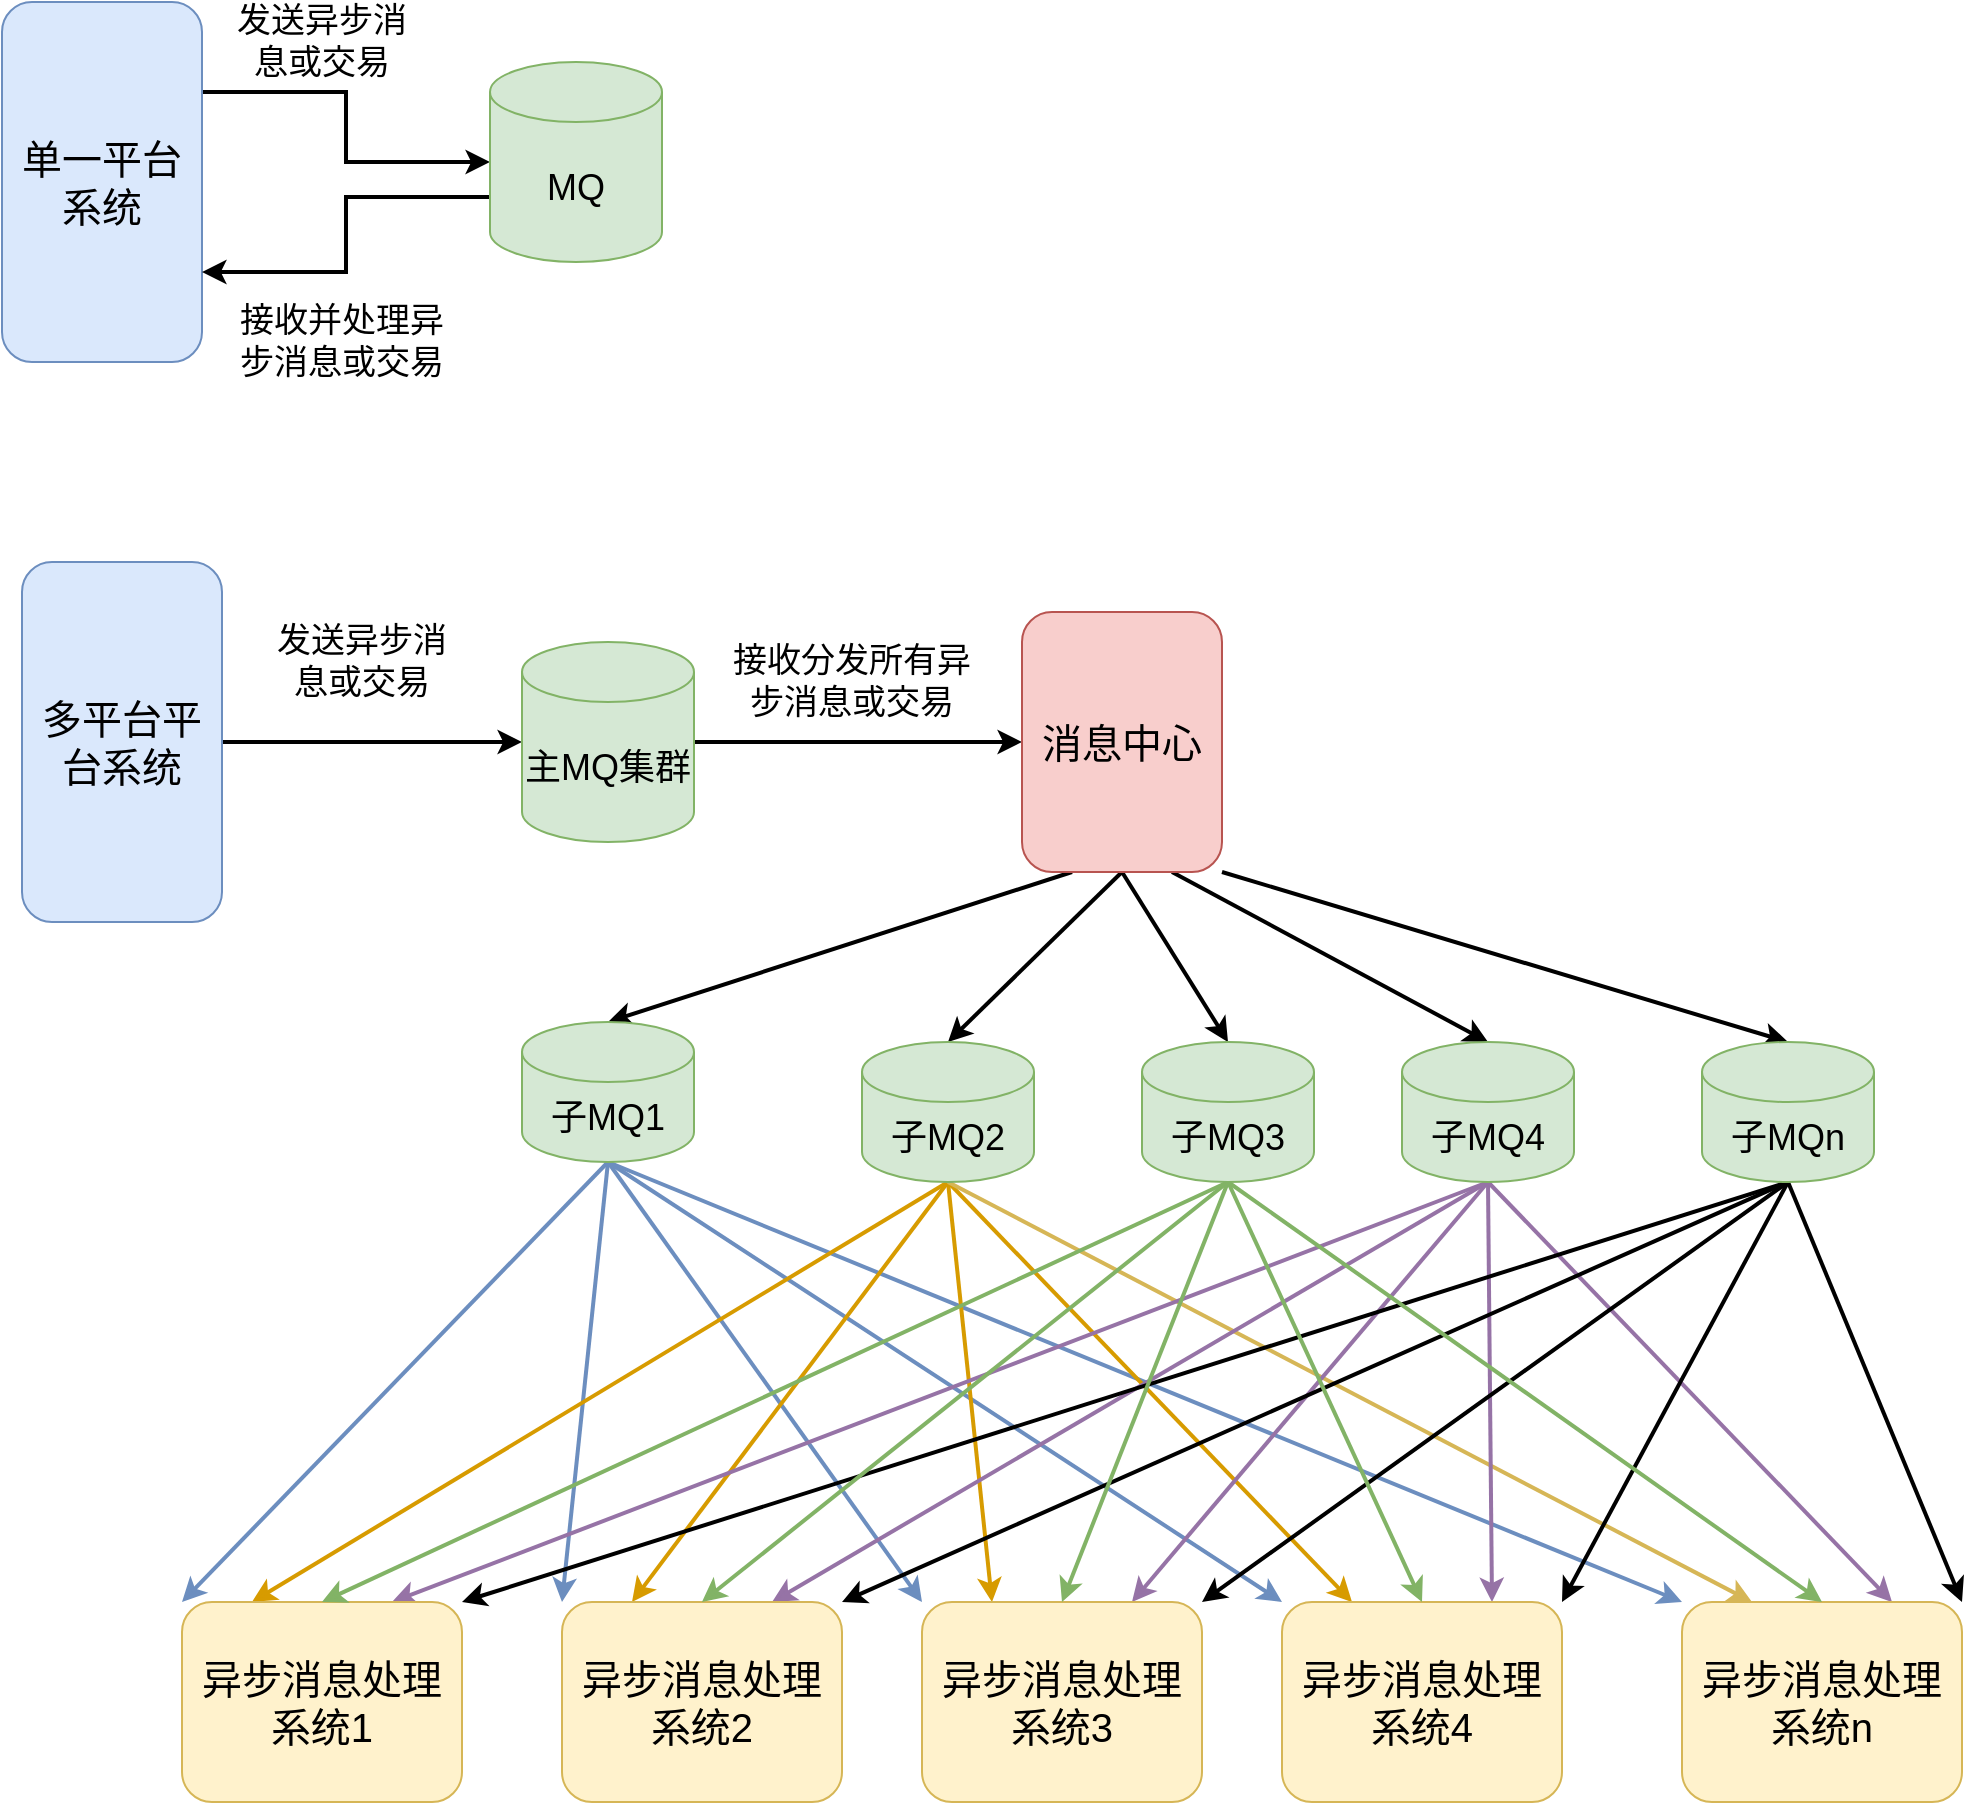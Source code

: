 <mxfile version="14.5.1" type="device"><diagram id="awVtYw2a6HNPYss1r_hm" name="第 1 页"><mxGraphModel dx="1463" dy="846" grid="1" gridSize="10" guides="1" tooltips="1" connect="1" arrows="1" fold="1" page="1" pageScale="1" pageWidth="827" pageHeight="1169" math="0" shadow="0"><root><mxCell id="0"/><mxCell id="1" parent="0"/><mxCell id="G4iADLVjGIA5cPty8D4K-4" style="edgeStyle=orthogonalEdgeStyle;rounded=0;orthogonalLoop=1;jettySize=auto;html=1;exitX=1;exitY=0.25;exitDx=0;exitDy=0;entryX=0;entryY=0.5;entryDx=0;entryDy=0;entryPerimeter=0;strokeWidth=2;" edge="1" parent="1" source="G4iADLVjGIA5cPty8D4K-2" target="G4iADLVjGIA5cPty8D4K-3"><mxGeometry relative="1" as="geometry"/></mxCell><mxCell id="G4iADLVjGIA5cPty8D4K-2" value="单一平台系统" style="rounded=1;whiteSpace=wrap;html=1;fillColor=#dae8fc;strokeColor=#6c8ebf;fontSize=20;" vertex="1" parent="1"><mxGeometry x="120" y="110" width="100" height="180" as="geometry"/></mxCell><mxCell id="G4iADLVjGIA5cPty8D4K-8" style="edgeStyle=orthogonalEdgeStyle;rounded=0;orthogonalLoop=1;jettySize=auto;html=1;exitX=0;exitY=0;exitDx=0;exitDy=67.5;exitPerimeter=0;entryX=1;entryY=0.75;entryDx=0;entryDy=0;strokeWidth=2;" edge="1" parent="1" source="G4iADLVjGIA5cPty8D4K-3" target="G4iADLVjGIA5cPty8D4K-2"><mxGeometry relative="1" as="geometry"/></mxCell><mxCell id="G4iADLVjGIA5cPty8D4K-3" value="MQ" style="shape=cylinder3;whiteSpace=wrap;html=1;boundedLbl=1;backgroundOutline=1;size=15;fillColor=#d5e8d4;strokeColor=#82b366;fontSize=18;" vertex="1" parent="1"><mxGeometry x="364" y="140" width="86" height="100" as="geometry"/></mxCell><mxCell id="G4iADLVjGIA5cPty8D4K-9" value="发送异步消息或交易" style="text;html=1;strokeColor=none;fillColor=none;align=center;verticalAlign=middle;whiteSpace=wrap;rounded=0;fontSize=17;" vertex="1" parent="1"><mxGeometry x="230" y="110" width="100" height="40" as="geometry"/></mxCell><mxCell id="G4iADLVjGIA5cPty8D4K-10" value="接收并处理异步消息或交易" style="text;html=1;strokeColor=none;fillColor=none;align=center;verticalAlign=middle;whiteSpace=wrap;rounded=0;fontSize=17;" vertex="1" parent="1"><mxGeometry x="230" y="260" width="120" height="40" as="geometry"/></mxCell><mxCell id="G4iADLVjGIA5cPty8D4K-14" style="edgeStyle=orthogonalEdgeStyle;rounded=0;orthogonalLoop=1;jettySize=auto;html=1;exitX=1;exitY=0.5;exitDx=0;exitDy=0;entryX=0;entryY=0.5;entryDx=0;entryDy=0;entryPerimeter=0;strokeWidth=2;fontSize=18;" edge="1" parent="1" source="G4iADLVjGIA5cPty8D4K-11" target="G4iADLVjGIA5cPty8D4K-12"><mxGeometry relative="1" as="geometry"/></mxCell><mxCell id="G4iADLVjGIA5cPty8D4K-11" value="多平台平台系统" style="rounded=1;whiteSpace=wrap;html=1;fillColor=#dae8fc;strokeColor=#6c8ebf;fontSize=20;" vertex="1" parent="1"><mxGeometry x="130" y="390" width="100" height="180" as="geometry"/></mxCell><mxCell id="G4iADLVjGIA5cPty8D4K-16" style="edgeStyle=orthogonalEdgeStyle;rounded=0;orthogonalLoop=1;jettySize=auto;html=1;exitX=1;exitY=0.5;exitDx=0;exitDy=0;exitPerimeter=0;strokeWidth=2;fontSize=18;entryX=0;entryY=0.5;entryDx=0;entryDy=0;" edge="1" parent="1" source="G4iADLVjGIA5cPty8D4K-12" target="G4iADLVjGIA5cPty8D4K-17"><mxGeometry relative="1" as="geometry"><mxPoint x="570" y="480" as="targetPoint"/></mxGeometry></mxCell><mxCell id="G4iADLVjGIA5cPty8D4K-12" value="主MQ集群" style="shape=cylinder3;whiteSpace=wrap;html=1;boundedLbl=1;backgroundOutline=1;size=15;fillColor=#d5e8d4;strokeColor=#82b366;fontSize=18;" vertex="1" parent="1"><mxGeometry x="380" y="430" width="86" height="100" as="geometry"/></mxCell><mxCell id="G4iADLVjGIA5cPty8D4K-15" value="发送异步消息或交易" style="text;html=1;strokeColor=none;fillColor=none;align=center;verticalAlign=middle;whiteSpace=wrap;rounded=0;fontSize=17;" vertex="1" parent="1"><mxGeometry x="250" y="420" width="100" height="40" as="geometry"/></mxCell><mxCell id="G4iADLVjGIA5cPty8D4K-20" style="rounded=0;orthogonalLoop=1;jettySize=auto;html=1;exitX=0.25;exitY=1;exitDx=0;exitDy=0;entryX=0.5;entryY=0;entryDx=0;entryDy=0;entryPerimeter=0;strokeWidth=2;fontSize=18;" edge="1" parent="1" source="G4iADLVjGIA5cPty8D4K-17" target="G4iADLVjGIA5cPty8D4K-19"><mxGeometry relative="1" as="geometry"/></mxCell><mxCell id="G4iADLVjGIA5cPty8D4K-24" style="edgeStyle=none;rounded=0;orthogonalLoop=1;jettySize=auto;html=1;exitX=0.5;exitY=1;exitDx=0;exitDy=0;entryX=0.5;entryY=0;entryDx=0;entryDy=0;entryPerimeter=0;strokeWidth=2;fontSize=18;" edge="1" parent="1" source="G4iADLVjGIA5cPty8D4K-17" target="G4iADLVjGIA5cPty8D4K-21"><mxGeometry relative="1" as="geometry"/></mxCell><mxCell id="G4iADLVjGIA5cPty8D4K-25" style="edgeStyle=none;rounded=0;orthogonalLoop=1;jettySize=auto;html=1;exitX=0.75;exitY=1;exitDx=0;exitDy=0;entryX=0.5;entryY=0;entryDx=0;entryDy=0;entryPerimeter=0;strokeWidth=2;fontSize=18;" edge="1" parent="1" source="G4iADLVjGIA5cPty8D4K-17" target="G4iADLVjGIA5cPty8D4K-22"><mxGeometry relative="1" as="geometry"/></mxCell><mxCell id="G4iADLVjGIA5cPty8D4K-32" style="edgeStyle=none;rounded=0;orthogonalLoop=1;jettySize=auto;html=1;exitX=1;exitY=1;exitDx=0;exitDy=0;entryX=0.5;entryY=0;entryDx=0;entryDy=0;entryPerimeter=0;strokeWidth=2;fontSize=18;" edge="1" parent="1" source="G4iADLVjGIA5cPty8D4K-17" target="G4iADLVjGIA5cPty8D4K-31"><mxGeometry relative="1" as="geometry"/></mxCell><mxCell id="G4iADLVjGIA5cPty8D4K-33" style="edgeStyle=none;rounded=0;orthogonalLoop=1;jettySize=auto;html=1;exitX=0.5;exitY=1;exitDx=0;exitDy=0;strokeWidth=2;fontSize=18;entryX=0.5;entryY=0;entryDx=0;entryDy=0;entryPerimeter=0;" edge="1" parent="1" source="G4iADLVjGIA5cPty8D4K-17" target="G4iADLVjGIA5cPty8D4K-34"><mxGeometry relative="1" as="geometry"><mxPoint x="700" y="640.0" as="targetPoint"/></mxGeometry></mxCell><mxCell id="G4iADLVjGIA5cPty8D4K-17" value="消息中心" style="rounded=1;whiteSpace=wrap;html=1;fillColor=#f8cecc;strokeColor=#b85450;fontSize=20;" vertex="1" parent="1"><mxGeometry x="630" y="415" width="100" height="130" as="geometry"/></mxCell><mxCell id="G4iADLVjGIA5cPty8D4K-18" value="接收分发所有异步消息或交易" style="text;html=1;strokeColor=none;fillColor=none;align=center;verticalAlign=middle;whiteSpace=wrap;rounded=0;fontSize=17;" vertex="1" parent="1"><mxGeometry x="480" y="430" width="130" height="40" as="geometry"/></mxCell><mxCell id="G4iADLVjGIA5cPty8D4K-36" style="edgeStyle=none;rounded=0;orthogonalLoop=1;jettySize=auto;html=1;exitX=0.5;exitY=1;exitDx=0;exitDy=0;exitPerimeter=0;entryX=0;entryY=0;entryDx=0;entryDy=0;strokeWidth=2;fontSize=18;fillColor=#dae8fc;strokeColor=#6c8ebf;" edge="1" parent="1" source="G4iADLVjGIA5cPty8D4K-19" target="G4iADLVjGIA5cPty8D4K-26"><mxGeometry relative="1" as="geometry"/></mxCell><mxCell id="G4iADLVjGIA5cPty8D4K-37" style="edgeStyle=none;rounded=0;orthogonalLoop=1;jettySize=auto;html=1;exitX=0.5;exitY=1;exitDx=0;exitDy=0;exitPerimeter=0;entryX=0;entryY=0;entryDx=0;entryDy=0;strokeWidth=2;fontSize=18;fillColor=#dae8fc;strokeColor=#6c8ebf;" edge="1" parent="1" source="G4iADLVjGIA5cPty8D4K-19" target="G4iADLVjGIA5cPty8D4K-27"><mxGeometry relative="1" as="geometry"/></mxCell><mxCell id="G4iADLVjGIA5cPty8D4K-38" style="edgeStyle=none;rounded=0;orthogonalLoop=1;jettySize=auto;html=1;exitX=0.5;exitY=1;exitDx=0;exitDy=0;exitPerimeter=0;strokeWidth=2;fontSize=18;fillColor=#dae8fc;strokeColor=#6c8ebf;entryX=0;entryY=0;entryDx=0;entryDy=0;" edge="1" parent="1" source="G4iADLVjGIA5cPty8D4K-19" target="G4iADLVjGIA5cPty8D4K-28"><mxGeometry relative="1" as="geometry"/></mxCell><mxCell id="G4iADLVjGIA5cPty8D4K-39" style="edgeStyle=none;rounded=0;orthogonalLoop=1;jettySize=auto;html=1;exitX=0.5;exitY=1;exitDx=0;exitDy=0;exitPerimeter=0;entryX=0;entryY=0;entryDx=0;entryDy=0;strokeWidth=2;fontSize=18;fillColor=#dae8fc;strokeColor=#6c8ebf;" edge="1" parent="1" source="G4iADLVjGIA5cPty8D4K-19" target="G4iADLVjGIA5cPty8D4K-29"><mxGeometry relative="1" as="geometry"/></mxCell><mxCell id="G4iADLVjGIA5cPty8D4K-40" style="edgeStyle=none;rounded=0;orthogonalLoop=1;jettySize=auto;html=1;exitX=0.5;exitY=1;exitDx=0;exitDy=0;exitPerimeter=0;entryX=0;entryY=0;entryDx=0;entryDy=0;strokeWidth=2;fontSize=18;fillColor=#dae8fc;strokeColor=#6c8ebf;" edge="1" parent="1" source="G4iADLVjGIA5cPty8D4K-19" target="G4iADLVjGIA5cPty8D4K-30"><mxGeometry relative="1" as="geometry"/></mxCell><mxCell id="G4iADLVjGIA5cPty8D4K-19" value="子MQ1" style="shape=cylinder3;whiteSpace=wrap;html=1;boundedLbl=1;backgroundOutline=1;size=15;fillColor=#d5e8d4;strokeColor=#82b366;fontSize=18;" vertex="1" parent="1"><mxGeometry x="380" y="620" width="86" height="70" as="geometry"/></mxCell><mxCell id="G4iADLVjGIA5cPty8D4K-41" style="edgeStyle=none;rounded=0;orthogonalLoop=1;jettySize=auto;html=1;exitX=0.5;exitY=1;exitDx=0;exitDy=0;exitPerimeter=0;entryX=0.25;entryY=0;entryDx=0;entryDy=0;strokeWidth=2;fontSize=18;fillColor=#ffe6cc;strokeColor=#d79b00;" edge="1" parent="1" source="G4iADLVjGIA5cPty8D4K-21" target="G4iADLVjGIA5cPty8D4K-26"><mxGeometry relative="1" as="geometry"/></mxCell><mxCell id="G4iADLVjGIA5cPty8D4K-42" style="edgeStyle=none;rounded=0;orthogonalLoop=1;jettySize=auto;html=1;exitX=0.5;exitY=1;exitDx=0;exitDy=0;exitPerimeter=0;entryX=0.25;entryY=0;entryDx=0;entryDy=0;strokeWidth=2;fontSize=18;fillColor=#ffe6cc;strokeColor=#d79b00;" edge="1" parent="1" source="G4iADLVjGIA5cPty8D4K-21" target="G4iADLVjGIA5cPty8D4K-27"><mxGeometry relative="1" as="geometry"/></mxCell><mxCell id="G4iADLVjGIA5cPty8D4K-43" style="edgeStyle=none;rounded=0;orthogonalLoop=1;jettySize=auto;html=1;exitX=0.5;exitY=1;exitDx=0;exitDy=0;exitPerimeter=0;entryX=0.25;entryY=0;entryDx=0;entryDy=0;strokeWidth=2;fontSize=18;fillColor=#ffe6cc;strokeColor=#d79b00;" edge="1" parent="1" source="G4iADLVjGIA5cPty8D4K-21" target="G4iADLVjGIA5cPty8D4K-28"><mxGeometry relative="1" as="geometry"/></mxCell><mxCell id="G4iADLVjGIA5cPty8D4K-44" style="edgeStyle=none;rounded=0;orthogonalLoop=1;jettySize=auto;html=1;exitX=0.5;exitY=1;exitDx=0;exitDy=0;exitPerimeter=0;entryX=0.25;entryY=0;entryDx=0;entryDy=0;strokeWidth=2;fontSize=18;fillColor=#ffe6cc;strokeColor=#d79b00;" edge="1" parent="1" source="G4iADLVjGIA5cPty8D4K-21" target="G4iADLVjGIA5cPty8D4K-29"><mxGeometry relative="1" as="geometry"/></mxCell><mxCell id="G4iADLVjGIA5cPty8D4K-45" style="edgeStyle=none;rounded=0;orthogonalLoop=1;jettySize=auto;html=1;exitX=0.5;exitY=1;exitDx=0;exitDy=0;exitPerimeter=0;entryX=0.25;entryY=0;entryDx=0;entryDy=0;strokeWidth=2;fontSize=18;fillColor=#fff2cc;strokeColor=#d6b656;" edge="1" parent="1" source="G4iADLVjGIA5cPty8D4K-21" target="G4iADLVjGIA5cPty8D4K-30"><mxGeometry relative="1" as="geometry"/></mxCell><mxCell id="G4iADLVjGIA5cPty8D4K-21" value="子MQ2" style="shape=cylinder3;whiteSpace=wrap;html=1;boundedLbl=1;backgroundOutline=1;size=15;fillColor=#d5e8d4;strokeColor=#82b366;fontSize=18;" vertex="1" parent="1"><mxGeometry x="550" y="630" width="86" height="70" as="geometry"/></mxCell><mxCell id="G4iADLVjGIA5cPty8D4K-51" style="edgeStyle=none;rounded=0;orthogonalLoop=1;jettySize=auto;html=1;exitX=0.5;exitY=1;exitDx=0;exitDy=0;exitPerimeter=0;entryX=0.75;entryY=0;entryDx=0;entryDy=0;strokeWidth=2;fontSize=18;fillColor=#e1d5e7;strokeColor=#9673a6;" edge="1" parent="1" source="G4iADLVjGIA5cPty8D4K-22" target="G4iADLVjGIA5cPty8D4K-26"><mxGeometry relative="1" as="geometry"/></mxCell><mxCell id="G4iADLVjGIA5cPty8D4K-52" style="edgeStyle=none;rounded=0;orthogonalLoop=1;jettySize=auto;html=1;exitX=0.5;exitY=1;exitDx=0;exitDy=0;exitPerimeter=0;entryX=0.75;entryY=0;entryDx=0;entryDy=0;strokeWidth=2;fontSize=18;fillColor=#e1d5e7;strokeColor=#9673a6;" edge="1" parent="1" source="G4iADLVjGIA5cPty8D4K-22" target="G4iADLVjGIA5cPty8D4K-27"><mxGeometry relative="1" as="geometry"/></mxCell><mxCell id="G4iADLVjGIA5cPty8D4K-53" style="edgeStyle=none;rounded=0;orthogonalLoop=1;jettySize=auto;html=1;exitX=0.5;exitY=1;exitDx=0;exitDy=0;exitPerimeter=0;entryX=0.75;entryY=0;entryDx=0;entryDy=0;strokeWidth=2;fontSize=18;fillColor=#e1d5e7;strokeColor=#9673a6;" edge="1" parent="1" source="G4iADLVjGIA5cPty8D4K-22" target="G4iADLVjGIA5cPty8D4K-28"><mxGeometry relative="1" as="geometry"/></mxCell><mxCell id="G4iADLVjGIA5cPty8D4K-54" style="edgeStyle=none;rounded=0;orthogonalLoop=1;jettySize=auto;html=1;exitX=0.5;exitY=1;exitDx=0;exitDy=0;exitPerimeter=0;entryX=0.75;entryY=0;entryDx=0;entryDy=0;strokeWidth=2;fontSize=18;fillColor=#e1d5e7;strokeColor=#9673a6;" edge="1" parent="1" source="G4iADLVjGIA5cPty8D4K-22" target="G4iADLVjGIA5cPty8D4K-29"><mxGeometry relative="1" as="geometry"/></mxCell><mxCell id="G4iADLVjGIA5cPty8D4K-55" style="edgeStyle=none;rounded=0;orthogonalLoop=1;jettySize=auto;html=1;exitX=0.5;exitY=1;exitDx=0;exitDy=0;exitPerimeter=0;entryX=0.75;entryY=0;entryDx=0;entryDy=0;strokeWidth=2;fontSize=18;fillColor=#e1d5e7;strokeColor=#9673a6;" edge="1" parent="1" source="G4iADLVjGIA5cPty8D4K-22" target="G4iADLVjGIA5cPty8D4K-30"><mxGeometry relative="1" as="geometry"/></mxCell><mxCell id="G4iADLVjGIA5cPty8D4K-22" value="子MQ4" style="shape=cylinder3;whiteSpace=wrap;html=1;boundedLbl=1;backgroundOutline=1;size=15;fillColor=#d5e8d4;strokeColor=#82b366;fontSize=18;" vertex="1" parent="1"><mxGeometry x="820" y="630" width="86" height="70" as="geometry"/></mxCell><mxCell id="G4iADLVjGIA5cPty8D4K-26" value="异步消息处理系统1" style="rounded=1;whiteSpace=wrap;html=1;fillColor=#fff2cc;strokeColor=#d6b656;fontSize=20;" vertex="1" parent="1"><mxGeometry x="210" y="910" width="140" height="100" as="geometry"/></mxCell><mxCell id="G4iADLVjGIA5cPty8D4K-27" value="异步消息处理系统2" style="rounded=1;whiteSpace=wrap;html=1;fillColor=#fff2cc;strokeColor=#d6b656;fontSize=20;" vertex="1" parent="1"><mxGeometry x="400" y="910" width="140" height="100" as="geometry"/></mxCell><mxCell id="G4iADLVjGIA5cPty8D4K-28" value="异步消息处理系统3" style="rounded=1;whiteSpace=wrap;html=1;fillColor=#fff2cc;strokeColor=#d6b656;fontSize=20;" vertex="1" parent="1"><mxGeometry x="580" y="910" width="140" height="100" as="geometry"/></mxCell><mxCell id="G4iADLVjGIA5cPty8D4K-29" value="异步消息处理系统4" style="rounded=1;whiteSpace=wrap;html=1;fillColor=#fff2cc;strokeColor=#d6b656;fontSize=20;" vertex="1" parent="1"><mxGeometry x="760" y="910" width="140" height="100" as="geometry"/></mxCell><mxCell id="G4iADLVjGIA5cPty8D4K-30" value="异步消息处理系统n" style="rounded=1;whiteSpace=wrap;html=1;fillColor=#fff2cc;strokeColor=#d6b656;fontSize=20;" vertex="1" parent="1"><mxGeometry x="960" y="910" width="140" height="100" as="geometry"/></mxCell><mxCell id="G4iADLVjGIA5cPty8D4K-56" style="edgeStyle=none;rounded=0;orthogonalLoop=1;jettySize=auto;html=1;exitX=0.5;exitY=1;exitDx=0;exitDy=0;exitPerimeter=0;entryX=1;entryY=0;entryDx=0;entryDy=0;strokeWidth=2;fontSize=18;" edge="1" parent="1" source="G4iADLVjGIA5cPty8D4K-31" target="G4iADLVjGIA5cPty8D4K-26"><mxGeometry relative="1" as="geometry"/></mxCell><mxCell id="G4iADLVjGIA5cPty8D4K-57" style="edgeStyle=none;rounded=0;orthogonalLoop=1;jettySize=auto;html=1;exitX=0.5;exitY=1;exitDx=0;exitDy=0;exitPerimeter=0;entryX=1;entryY=0;entryDx=0;entryDy=0;strokeWidth=2;fontSize=18;" edge="1" parent="1" source="G4iADLVjGIA5cPty8D4K-31" target="G4iADLVjGIA5cPty8D4K-27"><mxGeometry relative="1" as="geometry"/></mxCell><mxCell id="G4iADLVjGIA5cPty8D4K-58" style="edgeStyle=none;rounded=0;orthogonalLoop=1;jettySize=auto;html=1;exitX=0.5;exitY=1;exitDx=0;exitDy=0;exitPerimeter=0;entryX=1;entryY=0;entryDx=0;entryDy=0;strokeWidth=2;fontSize=18;" edge="1" parent="1" source="G4iADLVjGIA5cPty8D4K-31" target="G4iADLVjGIA5cPty8D4K-28"><mxGeometry relative="1" as="geometry"/></mxCell><mxCell id="G4iADLVjGIA5cPty8D4K-59" style="edgeStyle=none;rounded=0;orthogonalLoop=1;jettySize=auto;html=1;exitX=0.5;exitY=1;exitDx=0;exitDy=0;exitPerimeter=0;entryX=1;entryY=0;entryDx=0;entryDy=0;strokeWidth=2;fontSize=18;" edge="1" parent="1" source="G4iADLVjGIA5cPty8D4K-31" target="G4iADLVjGIA5cPty8D4K-29"><mxGeometry relative="1" as="geometry"/></mxCell><mxCell id="G4iADLVjGIA5cPty8D4K-60" style="edgeStyle=none;rounded=0;orthogonalLoop=1;jettySize=auto;html=1;exitX=0.5;exitY=1;exitDx=0;exitDy=0;exitPerimeter=0;entryX=1;entryY=0;entryDx=0;entryDy=0;strokeWidth=2;fontSize=18;" edge="1" parent="1" source="G4iADLVjGIA5cPty8D4K-31" target="G4iADLVjGIA5cPty8D4K-30"><mxGeometry relative="1" as="geometry"/></mxCell><mxCell id="G4iADLVjGIA5cPty8D4K-31" value="子MQn" style="shape=cylinder3;whiteSpace=wrap;html=1;boundedLbl=1;backgroundOutline=1;size=15;fillColor=#d5e8d4;strokeColor=#82b366;fontSize=18;" vertex="1" parent="1"><mxGeometry x="970" y="630" width="86" height="70" as="geometry"/></mxCell><mxCell id="G4iADLVjGIA5cPty8D4K-46" style="edgeStyle=none;rounded=0;orthogonalLoop=1;jettySize=auto;html=1;exitX=0.5;exitY=1;exitDx=0;exitDy=0;exitPerimeter=0;entryX=0.5;entryY=0;entryDx=0;entryDy=0;strokeWidth=2;fontSize=18;fillColor=#d5e8d4;strokeColor=#82b366;" edge="1" parent="1" source="G4iADLVjGIA5cPty8D4K-34" target="G4iADLVjGIA5cPty8D4K-26"><mxGeometry relative="1" as="geometry"/></mxCell><mxCell id="G4iADLVjGIA5cPty8D4K-47" style="edgeStyle=none;rounded=0;orthogonalLoop=1;jettySize=auto;html=1;exitX=0.5;exitY=1;exitDx=0;exitDy=0;exitPerimeter=0;entryX=0.5;entryY=0;entryDx=0;entryDy=0;strokeWidth=2;fontSize=18;fillColor=#d5e8d4;strokeColor=#82b366;" edge="1" parent="1" source="G4iADLVjGIA5cPty8D4K-34" target="G4iADLVjGIA5cPty8D4K-27"><mxGeometry relative="1" as="geometry"/></mxCell><mxCell id="G4iADLVjGIA5cPty8D4K-48" style="edgeStyle=none;rounded=0;orthogonalLoop=1;jettySize=auto;html=1;exitX=0.5;exitY=1;exitDx=0;exitDy=0;exitPerimeter=0;entryX=0.5;entryY=0;entryDx=0;entryDy=0;strokeWidth=2;fontSize=18;fillColor=#d5e8d4;strokeColor=#82b366;" edge="1" parent="1" source="G4iADLVjGIA5cPty8D4K-34" target="G4iADLVjGIA5cPty8D4K-28"><mxGeometry relative="1" as="geometry"/></mxCell><mxCell id="G4iADLVjGIA5cPty8D4K-49" style="edgeStyle=none;rounded=0;orthogonalLoop=1;jettySize=auto;html=1;exitX=0.5;exitY=1;exitDx=0;exitDy=0;exitPerimeter=0;entryX=0.5;entryY=0;entryDx=0;entryDy=0;strokeWidth=2;fontSize=18;fillColor=#d5e8d4;strokeColor=#82b366;" edge="1" parent="1" source="G4iADLVjGIA5cPty8D4K-34" target="G4iADLVjGIA5cPty8D4K-29"><mxGeometry relative="1" as="geometry"/></mxCell><mxCell id="G4iADLVjGIA5cPty8D4K-50" style="edgeStyle=none;rounded=0;orthogonalLoop=1;jettySize=auto;html=1;exitX=0.5;exitY=1;exitDx=0;exitDy=0;exitPerimeter=0;entryX=0.5;entryY=0;entryDx=0;entryDy=0;strokeWidth=2;fontSize=18;fillColor=#d5e8d4;strokeColor=#82b366;" edge="1" parent="1" source="G4iADLVjGIA5cPty8D4K-34" target="G4iADLVjGIA5cPty8D4K-30"><mxGeometry relative="1" as="geometry"/></mxCell><mxCell id="G4iADLVjGIA5cPty8D4K-34" value="子MQ3" style="shape=cylinder3;whiteSpace=wrap;html=1;boundedLbl=1;backgroundOutline=1;size=15;fillColor=#d5e8d4;strokeColor=#82b366;fontSize=18;" vertex="1" parent="1"><mxGeometry x="690" y="630" width="86" height="70" as="geometry"/></mxCell></root></mxGraphModel></diagram></mxfile>